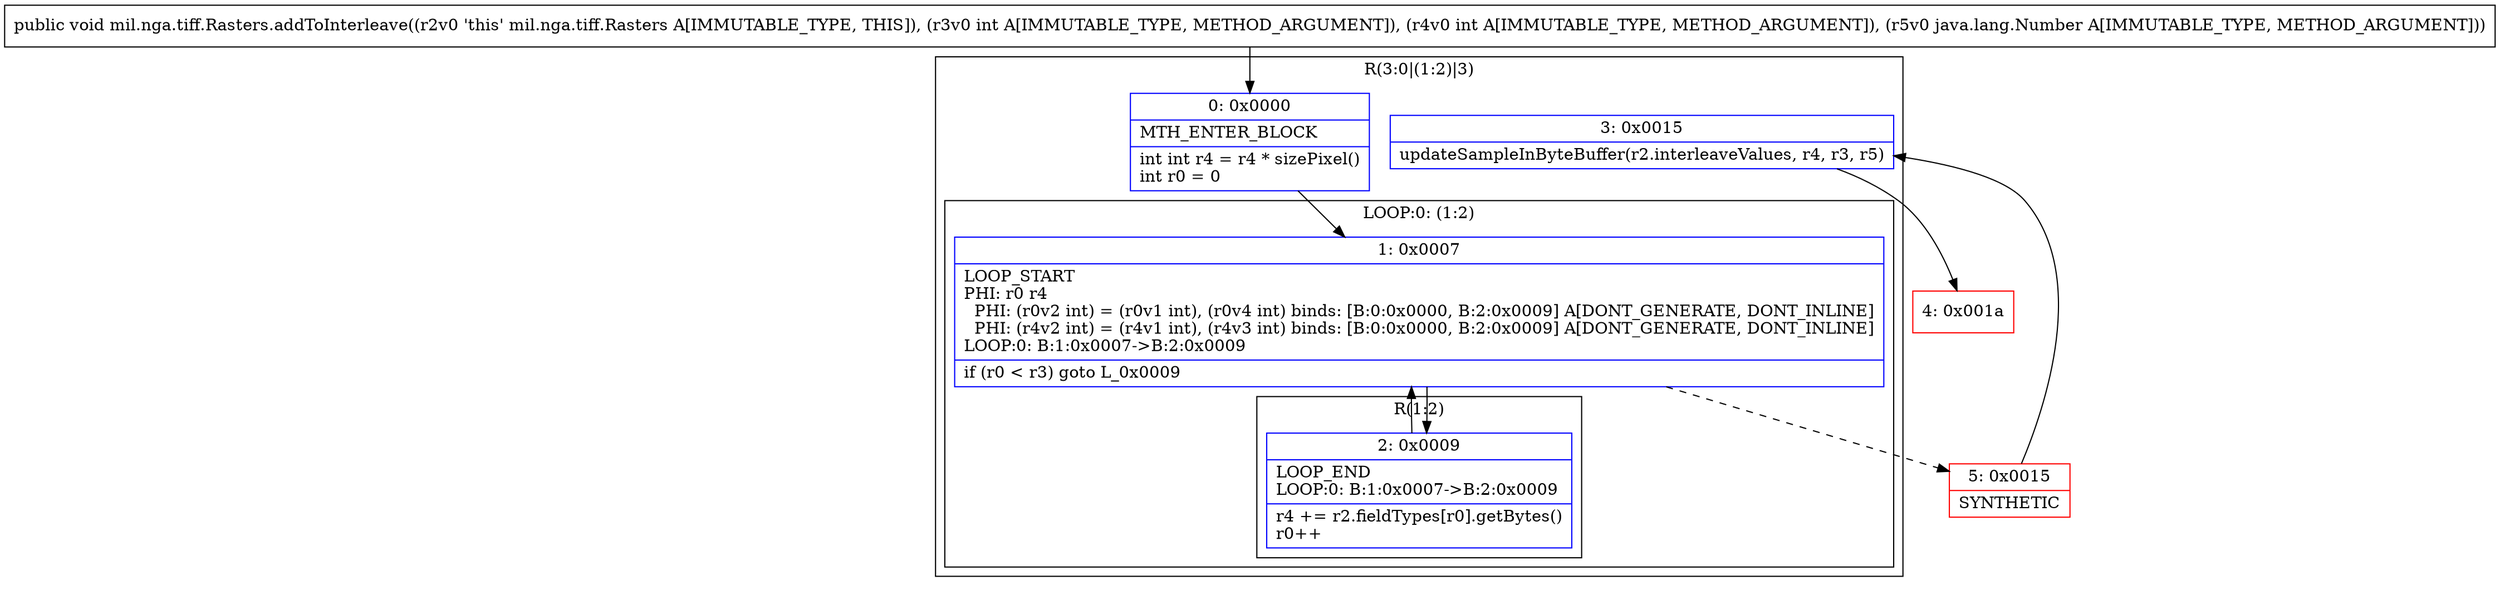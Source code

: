 digraph "CFG formil.nga.tiff.Rasters.addToInterleave(IILjava\/lang\/Number;)V" {
subgraph cluster_Region_809283858 {
label = "R(3:0|(1:2)|3)";
node [shape=record,color=blue];
Node_0 [shape=record,label="{0\:\ 0x0000|MTH_ENTER_BLOCK\l|int int r4 = r4 * sizePixel()\lint r0 = 0\l}"];
subgraph cluster_LoopRegion_2031563129 {
label = "LOOP:0: (1:2)";
node [shape=record,color=blue];
Node_1 [shape=record,label="{1\:\ 0x0007|LOOP_START\lPHI: r0 r4 \l  PHI: (r0v2 int) = (r0v1 int), (r0v4 int) binds: [B:0:0x0000, B:2:0x0009] A[DONT_GENERATE, DONT_INLINE]\l  PHI: (r4v2 int) = (r4v1 int), (r4v3 int) binds: [B:0:0x0000, B:2:0x0009] A[DONT_GENERATE, DONT_INLINE]\lLOOP:0: B:1:0x0007\-\>B:2:0x0009\l|if (r0 \< r3) goto L_0x0009\l}"];
subgraph cluster_Region_190163595 {
label = "R(1:2)";
node [shape=record,color=blue];
Node_2 [shape=record,label="{2\:\ 0x0009|LOOP_END\lLOOP:0: B:1:0x0007\-\>B:2:0x0009\l|r4 += r2.fieldTypes[r0].getBytes()\lr0++\l}"];
}
}
Node_3 [shape=record,label="{3\:\ 0x0015|updateSampleInByteBuffer(r2.interleaveValues, r4, r3, r5)\l}"];
}
Node_4 [shape=record,color=red,label="{4\:\ 0x001a}"];
Node_5 [shape=record,color=red,label="{5\:\ 0x0015|SYNTHETIC\l}"];
MethodNode[shape=record,label="{public void mil.nga.tiff.Rasters.addToInterleave((r2v0 'this' mil.nga.tiff.Rasters A[IMMUTABLE_TYPE, THIS]), (r3v0 int A[IMMUTABLE_TYPE, METHOD_ARGUMENT]), (r4v0 int A[IMMUTABLE_TYPE, METHOD_ARGUMENT]), (r5v0 java.lang.Number A[IMMUTABLE_TYPE, METHOD_ARGUMENT])) }"];
MethodNode -> Node_0;
Node_0 -> Node_1;
Node_1 -> Node_2;
Node_1 -> Node_5[style=dashed];
Node_2 -> Node_1;
Node_3 -> Node_4;
Node_5 -> Node_3;
}

